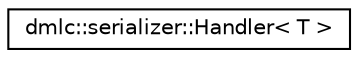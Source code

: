 digraph "Graphical Class Hierarchy"
{
 // LATEX_PDF_SIZE
  edge [fontname="Helvetica",fontsize="10",labelfontname="Helvetica",labelfontsize="10"];
  node [fontname="Helvetica",fontsize="10",shape=record];
  rankdir="LR";
  Node0 [label="dmlc::serializer::Handler\< T \>",height=0.2,width=0.4,color="black", fillcolor="white", style="filled",URL="$structdmlc_1_1serializer_1_1Handler.html",tooltip="generic serialization handler"];
}
